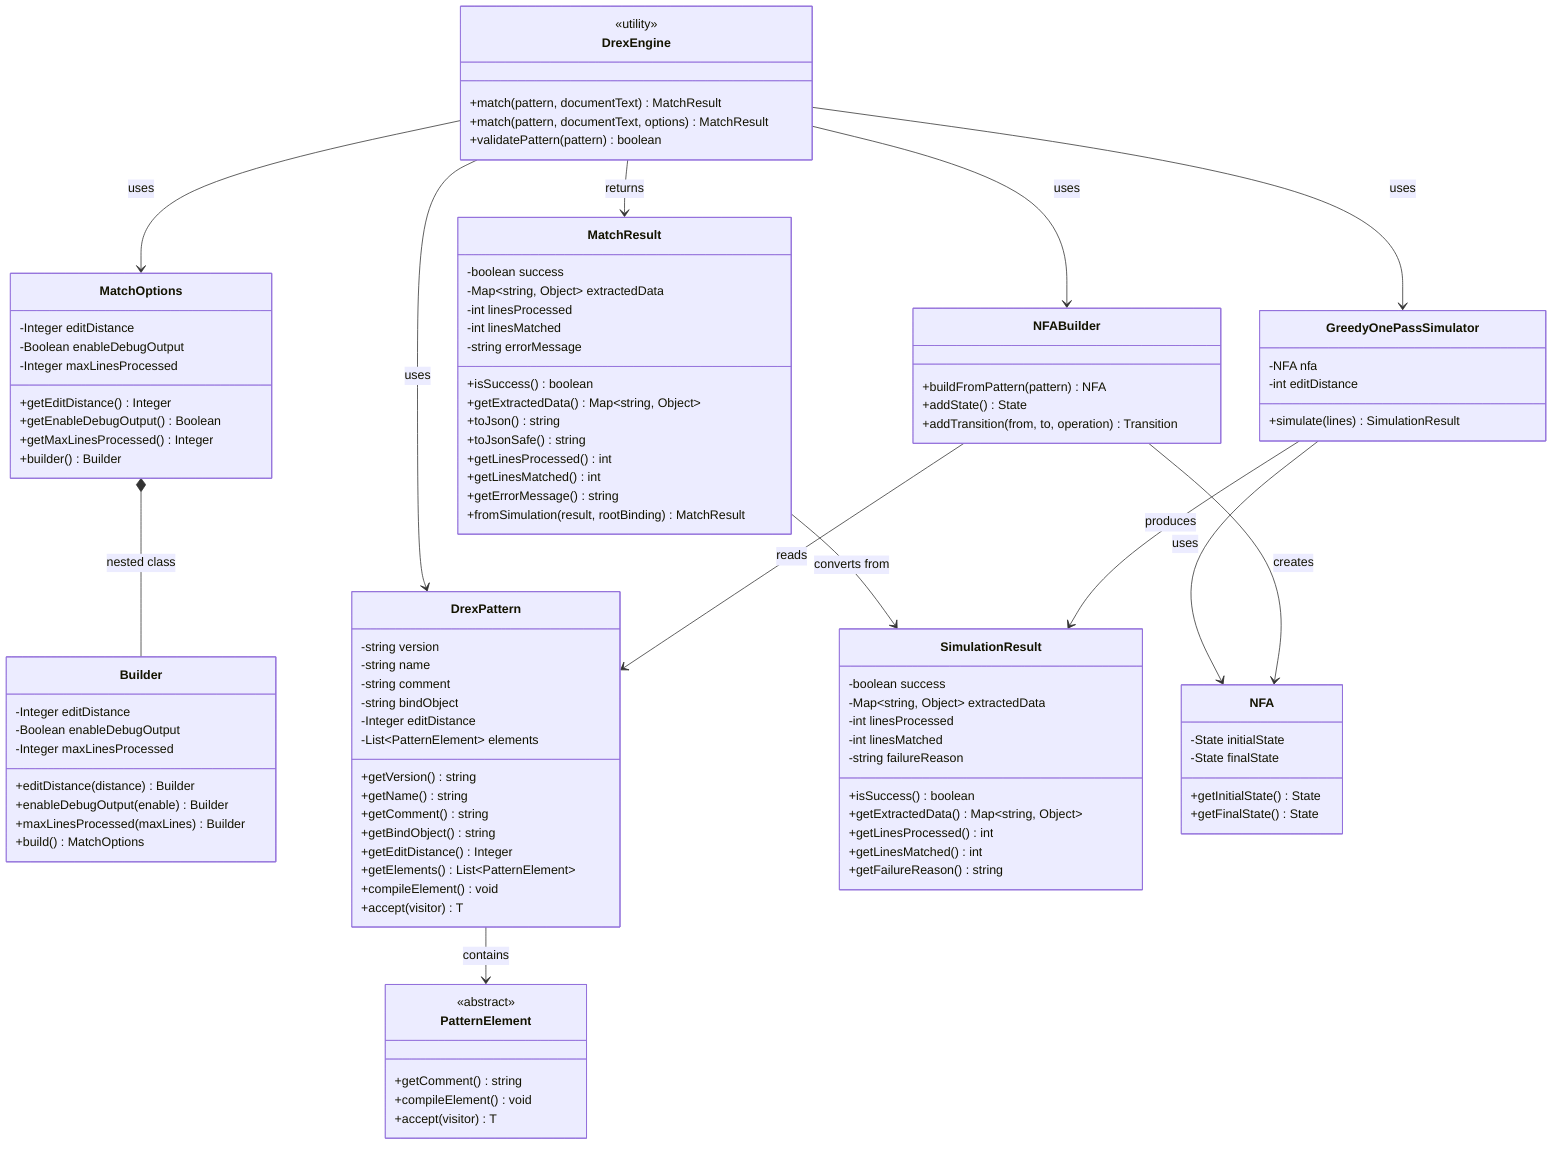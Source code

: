 classDiagram
    class DrexEngine {
        <<utility>>
        +match(pattern, documentText) MatchResult
        +match(pattern, documentText, options) MatchResult
        +validatePattern(pattern) boolean
    }

    class MatchResult {
        -boolean success
        -Map~string, Object~ extractedData
        -int linesProcessed
        -int linesMatched
        -string errorMessage
        +isSuccess() boolean
        +getExtractedData() Map~string, Object~
        +toJson() string
        +toJsonSafe() string
        +getLinesProcessed() int
        +getLinesMatched() int
        +getErrorMessage() string
        +fromSimulation(result, rootBinding) MatchResult
    }

    class MatchOptions {
        -Integer editDistance
        -Boolean enableDebugOutput
        -Integer maxLinesProcessed
        +getEditDistance() Integer
        +getEnableDebugOutput() Boolean
        +getMaxLinesProcessed() Integer
        +builder() Builder
    }

    class Builder {
        -Integer editDistance
        -Boolean enableDebugOutput
        -Integer maxLinesProcessed
        +editDistance(distance) Builder
        +enableDebugOutput(enable) Builder
        +maxLinesProcessed(maxLines) Builder
        +build() MatchOptions
    }

    class DrexPattern {
        -string version
        -string name
        -string comment
        -string bindObject
        -Integer editDistance
        -List~PatternElement~ elements
        +getVersion() string
        +getName() string
        +getComment() string
        +getBindObject() string
        +getEditDistance() Integer
        +getElements() List~PatternElement~
        +compileElement() void
        +accept(visitor) T
    }

    class PatternElement {
        <<abstract>>
        +getComment() string
        +compileElement() void
        +accept(visitor) T
    }

    class GreedyOnePassSimulator {
        -NFA nfa
        -int editDistance
        +simulate(lines) SimulationResult
    }

    class SimulationResult {
        -boolean success
        -Map~string, Object~ extractedData
        -int linesProcessed
        -int linesMatched
        -string failureReason
        +isSuccess() boolean
        +getExtractedData() Map~string, Object~
        +getLinesProcessed() int
        +getLinesMatched() int
        +getFailureReason() string
    }

    class NFA {
        -State initialState
        -State finalState
        +getInitialState() State
        +getFinalState() State
    }

    class NFABuilder {
        +buildFromPattern(pattern) NFA
        +addState() State
        +addTransition(from, to, operation) Transition
    }

%% Relationships
    DrexEngine --> DrexPattern : uses
    DrexEngine --> MatchResult : returns
    DrexEngine --> MatchOptions : uses
    DrexEngine --> GreedyOnePassSimulator : uses
    DrexEngine --> NFABuilder : uses
    
    MatchResult --> SimulationResult : converts from
    MatchOptions *-- Builder : nested class
    
    DrexPattern --> PatternElement : contains
    
    GreedyOnePassSimulator --> SimulationResult : produces
    GreedyOnePassSimulator --> NFA : uses
    
    NFABuilder --> NFA : creates
    NFABuilder --> DrexPattern : reads

%% Notes
%% DrexEngine is the main entry point for the library
%% MatchResult provides both success/failure state and extracted JSON data
%% MatchOptions allows runtime configuration overrides
%% The engine compiles patterns to NFA and simulates matching